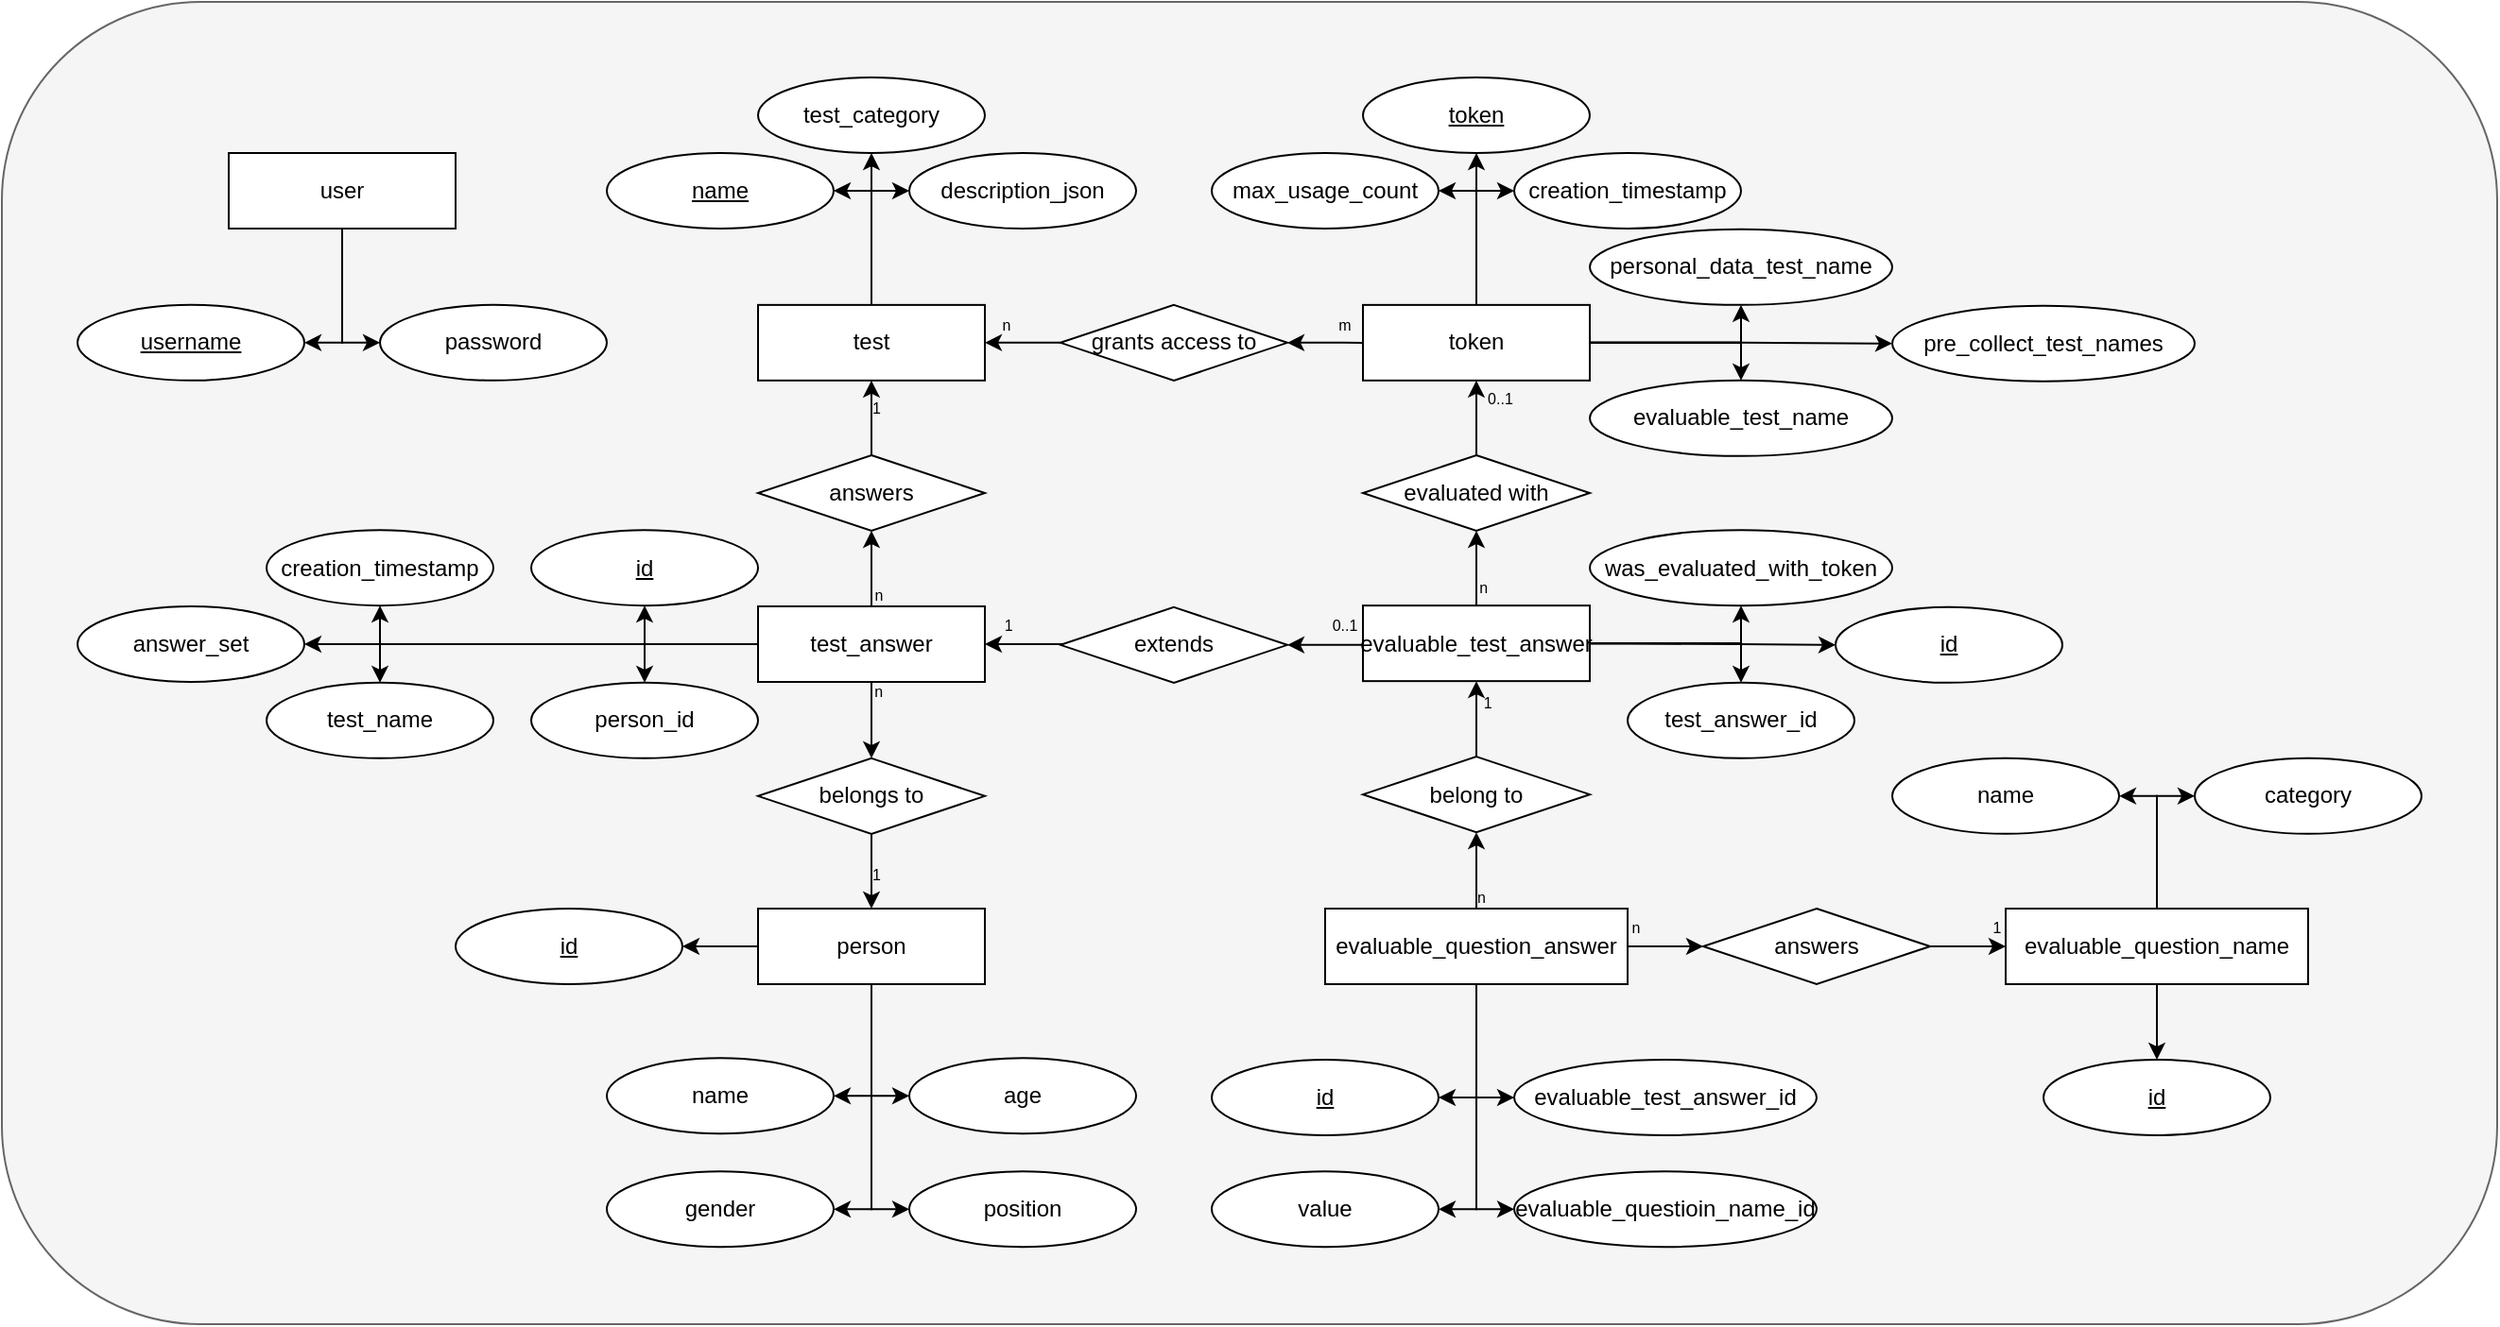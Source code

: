 <mxfile version="17.4.2" type="device"><diagram id="mnlhZn6_4g-LKrHwM_-l" name="Seite-1"><mxGraphModel dx="868" dy="593" grid="1" gridSize="10" guides="1" tooltips="1" connect="1" arrows="1" fold="1" page="1" pageScale="1" pageWidth="1400" pageHeight="780" math="0" shadow="0"><root><mxCell id="0"/><mxCell id="1" parent="0"/><mxCell id="10AFtYbNXGXRpDR4PpT--1" value="" style="rounded=1;whiteSpace=wrap;html=1;strokeColor=#666666;fillColor=#f5f5f5;fontColor=#333333;" parent="1" vertex="1"><mxGeometry x="40" y="40" width="1320" height="700" as="geometry"/></mxCell><mxCell id="nrM00OK5b7w7AK58lr83-4" style="edgeStyle=orthogonalEdgeStyle;rounded=0;orthogonalLoop=1;jettySize=auto;html=1;entryX=1;entryY=0.5;entryDx=0;entryDy=0;" parent="1" source="nrM00OK5b7w7AK58lr83-1" target="nrM00OK5b7w7AK58lr83-2" edge="1"><mxGeometry relative="1" as="geometry"/></mxCell><mxCell id="nrM00OK5b7w7AK58lr83-5" style="edgeStyle=orthogonalEdgeStyle;rounded=0;orthogonalLoop=1;jettySize=auto;html=1;entryX=0;entryY=0.5;entryDx=0;entryDy=0;" parent="1" source="nrM00OK5b7w7AK58lr83-1" target="nrM00OK5b7w7AK58lr83-3" edge="1"><mxGeometry relative="1" as="geometry"/></mxCell><mxCell id="nrM00OK5b7w7AK58lr83-32" value="" style="edgeStyle=orthogonalEdgeStyle;rounded=0;orthogonalLoop=1;jettySize=auto;html=1;" parent="1" source="nrM00OK5b7w7AK58lr83-1" target="nrM00OK5b7w7AK58lr83-31" edge="1"><mxGeometry relative="1" as="geometry"/></mxCell><mxCell id="nrM00OK5b7w7AK58lr83-1" value="test" style="rounded=0;whiteSpace=wrap;html=1;" parent="1" vertex="1"><mxGeometry x="440" y="200.43" width="120" height="40" as="geometry"/></mxCell><mxCell id="nrM00OK5b7w7AK58lr83-2" value="&lt;u&gt;name&lt;/u&gt;" style="ellipse;whiteSpace=wrap;html=1;" parent="1" vertex="1"><mxGeometry x="360" y="120" width="120" height="40" as="geometry"/></mxCell><mxCell id="nrM00OK5b7w7AK58lr83-3" value="description_json" style="ellipse;whiteSpace=wrap;html=1;" parent="1" vertex="1"><mxGeometry x="520" y="120" width="120" height="40" as="geometry"/></mxCell><mxCell id="nrM00OK5b7w7AK58lr83-10" value="" style="edgeStyle=orthogonalEdgeStyle;rounded=0;orthogonalLoop=1;jettySize=auto;html=1;" parent="1" source="nrM00OK5b7w7AK58lr83-8" target="nrM00OK5b7w7AK58lr83-9" edge="1"><mxGeometry relative="1" as="geometry"/></mxCell><mxCell id="aRyaweP2vt-PZlSFdoBr-23" value="&amp;nbsp; &amp;nbsp; n" style="edgeLabel;html=1;align=center;verticalAlign=middle;resizable=0;points=[];fontSize=8;labelBackgroundColor=none;" parent="nrM00OK5b7w7AK58lr83-10" vertex="1" connectable="0"><mxGeometry x="-0.695" y="1" relative="1" as="geometry"><mxPoint as="offset"/></mxGeometry></mxCell><mxCell id="nrM00OK5b7w7AK58lr83-24" value="" style="edgeStyle=orthogonalEdgeStyle;rounded=0;orthogonalLoop=1;jettySize=auto;html=1;" parent="1" source="nrM00OK5b7w7AK58lr83-8" target="nrM00OK5b7w7AK58lr83-13" edge="1"><mxGeometry relative="1" as="geometry"/></mxCell><mxCell id="aRyaweP2vt-PZlSFdoBr-25" value="&amp;nbsp; n" style="edgeLabel;html=1;align=center;verticalAlign=middle;resizable=0;points=[];fontSize=8;labelBackgroundColor=none;" parent="nrM00OK5b7w7AK58lr83-24" vertex="1" connectable="0"><mxGeometry x="-0.881" relative="1" as="geometry"><mxPoint y="-10" as="offset"/></mxGeometry></mxCell><mxCell id="aRyaweP2vt-PZlSFdoBr-34" value="&amp;nbsp; &amp;nbsp;n" style="edgeLabel;html=1;align=center;verticalAlign=middle;resizable=0;points=[];fontSize=8;labelBackgroundColor=none;" parent="nrM00OK5b7w7AK58lr83-24" vertex="1" connectable="0"><mxGeometry x="-0.768" relative="1" as="geometry"><mxPoint as="offset"/></mxGeometry></mxCell><mxCell id="nrM00OK5b7w7AK58lr83-27" value="" style="edgeStyle=orthogonalEdgeStyle;rounded=0;orthogonalLoop=1;jettySize=auto;html=1;" parent="1" source="nrM00OK5b7w7AK58lr83-8" target="nrM00OK5b7w7AK58lr83-26" edge="1"><mxGeometry relative="1" as="geometry"/></mxCell><mxCell id="0bcs4TqTx3m5sL3N_c5S-2" value="" style="edgeStyle=orthogonalEdgeStyle;rounded=0;orthogonalLoop=1;jettySize=auto;html=1;entryX=0.5;entryY=1;entryDx=0;entryDy=0;" parent="1" source="nrM00OK5b7w7AK58lr83-8" target="0bcs4TqTx3m5sL3N_c5S-1" edge="1"><mxGeometry relative="1" as="geometry"/></mxCell><mxCell id="oj5NRY1XoX79s0Fou7Ji-24" style="edgeStyle=orthogonalEdgeStyle;rounded=0;orthogonalLoop=1;jettySize=auto;html=1;entryX=0.5;entryY=1;entryDx=0;entryDy=0;exitX=0;exitY=0.5;exitDx=0;exitDy=0;" parent="1" source="nrM00OK5b7w7AK58lr83-8" target="oj5NRY1XoX79s0Fou7Ji-23" edge="1"><mxGeometry relative="1" as="geometry"/></mxCell><mxCell id="aRyaweP2vt-PZlSFdoBr-20" style="edgeStyle=orthogonalEdgeStyle;rounded=0;orthogonalLoop=1;jettySize=auto;html=1;entryX=0.5;entryY=0;entryDx=0;entryDy=0;fontSize=8;" parent="1" source="nrM00OK5b7w7AK58lr83-8" target="aRyaweP2vt-PZlSFdoBr-18" edge="1"><mxGeometry relative="1" as="geometry"/></mxCell><mxCell id="aRyaweP2vt-PZlSFdoBr-21" style="edgeStyle=orthogonalEdgeStyle;rounded=0;orthogonalLoop=1;jettySize=auto;html=1;entryX=0.5;entryY=0;entryDx=0;entryDy=0;fontSize=8;exitX=0;exitY=0.5;exitDx=0;exitDy=0;" parent="1" source="nrM00OK5b7w7AK58lr83-8" target="aRyaweP2vt-PZlSFdoBr-19" edge="1"><mxGeometry relative="1" as="geometry"><Array as="points"><mxPoint x="380" y="380"/></Array></mxGeometry></mxCell><mxCell id="nrM00OK5b7w7AK58lr83-8" value="test_answer" style="rounded=0;whiteSpace=wrap;html=1;" parent="1" vertex="1"><mxGeometry x="440" y="360" width="120" height="40" as="geometry"/></mxCell><mxCell id="nrM00OK5b7w7AK58lr83-11" value="" style="edgeStyle=orthogonalEdgeStyle;rounded=0;orthogonalLoop=1;jettySize=auto;html=1;" parent="1" source="nrM00OK5b7w7AK58lr83-9" target="nrM00OK5b7w7AK58lr83-1" edge="1"><mxGeometry relative="1" as="geometry"/></mxCell><mxCell id="aRyaweP2vt-PZlSFdoBr-22" value="&amp;nbsp; 1" style="edgeLabel;html=1;align=center;verticalAlign=middle;resizable=0;points=[];fontSize=8;labelBackgroundColor=none;" parent="nrM00OK5b7w7AK58lr83-11" vertex="1" connectable="0"><mxGeometry x="0.299" relative="1" as="geometry"><mxPoint as="offset"/></mxGeometry></mxCell><mxCell id="nrM00OK5b7w7AK58lr83-9" value="answers" style="rhombus;whiteSpace=wrap;html=1;" parent="1" vertex="1"><mxGeometry x="440" y="280" width="120" height="40" as="geometry"/></mxCell><mxCell id="nrM00OK5b7w7AK58lr83-23" style="edgeStyle=orthogonalEdgeStyle;rounded=0;orthogonalLoop=1;jettySize=auto;html=1;entryX=1;entryY=0.5;entryDx=0;entryDy=0;" parent="1" source="nrM00OK5b7w7AK58lr83-12" target="nrM00OK5b7w7AK58lr83-14" edge="1"><mxGeometry relative="1" as="geometry"/></mxCell><mxCell id="nrM00OK5b7w7AK58lr83-46" style="edgeStyle=orthogonalEdgeStyle;rounded=0;orthogonalLoop=1;jettySize=auto;html=1;entryX=1;entryY=0.5;entryDx=0;entryDy=0;" parent="1" source="nrM00OK5b7w7AK58lr83-12" target="nrM00OK5b7w7AK58lr83-44" edge="1"><mxGeometry relative="1" as="geometry"/></mxCell><mxCell id="nrM00OK5b7w7AK58lr83-47" style="edgeStyle=orthogonalEdgeStyle;rounded=0;orthogonalLoop=1;jettySize=auto;html=1;entryX=0;entryY=0.5;entryDx=0;entryDy=0;" parent="1" source="nrM00OK5b7w7AK58lr83-12" target="nrM00OK5b7w7AK58lr83-45" edge="1"><mxGeometry relative="1" as="geometry"/></mxCell><mxCell id="nrM00OK5b7w7AK58lr83-48" style="edgeStyle=orthogonalEdgeStyle;rounded=0;orthogonalLoop=1;jettySize=auto;html=1;entryX=1;entryY=0.5;entryDx=0;entryDy=0;" parent="1" source="nrM00OK5b7w7AK58lr83-12" target="nrM00OK5b7w7AK58lr83-43" edge="1"><mxGeometry relative="1" as="geometry"/></mxCell><mxCell id="nrM00OK5b7w7AK58lr83-49" style="edgeStyle=orthogonalEdgeStyle;rounded=0;orthogonalLoop=1;jettySize=auto;html=1;entryX=0;entryY=0.5;entryDx=0;entryDy=0;" parent="1" source="nrM00OK5b7w7AK58lr83-12" target="nrM00OK5b7w7AK58lr83-17" edge="1"><mxGeometry relative="1" as="geometry"/></mxCell><mxCell id="nrM00OK5b7w7AK58lr83-12" value="person" style="rounded=0;whiteSpace=wrap;html=1;" parent="1" vertex="1"><mxGeometry x="440" y="520" width="120" height="40" as="geometry"/></mxCell><mxCell id="nrM00OK5b7w7AK58lr83-25" value="" style="edgeStyle=orthogonalEdgeStyle;rounded=0;orthogonalLoop=1;jettySize=auto;html=1;exitX=0.5;exitY=1;exitDx=0;exitDy=0;" parent="1" source="nrM00OK5b7w7AK58lr83-13" target="nrM00OK5b7w7AK58lr83-12" edge="1"><mxGeometry relative="1" as="geometry"><mxPoint x="360" y="630" as="sourcePoint"/></mxGeometry></mxCell><mxCell id="aRyaweP2vt-PZlSFdoBr-26" value="&amp;nbsp; 1" style="edgeLabel;html=1;align=center;verticalAlign=middle;resizable=0;points=[];fontSize=8;labelBackgroundColor=none;" parent="nrM00OK5b7w7AK58lr83-25" vertex="1" connectable="0"><mxGeometry x="0.586" relative="1" as="geometry"><mxPoint y="-10" as="offset"/></mxGeometry></mxCell><mxCell id="nrM00OK5b7w7AK58lr83-13" value="belongs to" style="rhombus;whiteSpace=wrap;html=1;" parent="1" vertex="1"><mxGeometry x="440" y="440.43" width="120" height="40" as="geometry"/></mxCell><mxCell id="nrM00OK5b7w7AK58lr83-14" value="&lt;u&gt;id&lt;br&gt;&lt;/u&gt;" style="ellipse;whiteSpace=wrap;html=1;" parent="1" vertex="1"><mxGeometry x="280" y="520" width="120" height="40" as="geometry"/></mxCell><mxCell id="nrM00OK5b7w7AK58lr83-17" value="position" style="ellipse;whiteSpace=wrap;html=1;" parent="1" vertex="1"><mxGeometry x="520" y="659.14" width="120" height="40" as="geometry"/></mxCell><mxCell id="nrM00OK5b7w7AK58lr83-26" value="answer_set" style="ellipse;whiteSpace=wrap;html=1;" parent="1" vertex="1"><mxGeometry x="80" y="360" width="120" height="40" as="geometry"/></mxCell><mxCell id="nrM00OK5b7w7AK58lr83-31" value="test_category" style="ellipse;whiteSpace=wrap;html=1;" parent="1" vertex="1"><mxGeometry x="440" y="80" width="120" height="40" as="geometry"/></mxCell><mxCell id="nrM00OK5b7w7AK58lr83-41" value="" style="edgeStyle=orthogonalEdgeStyle;rounded=0;orthogonalLoop=1;jettySize=auto;html=1;entryX=1;entryY=0.5;entryDx=0;entryDy=0;exitX=0;exitY=0.5;exitDx=0;exitDy=0;" parent="1" edge="1"><mxGeometry relative="1" as="geometry"><Array as="points"><mxPoint x="750" y="220.01"/><mxPoint x="750" y="220.01"/></Array><mxPoint x="760" y="220.44" as="sourcePoint"/><mxPoint x="720" y="220.44" as="targetPoint"/></mxGeometry></mxCell><mxCell id="aRyaweP2vt-PZlSFdoBr-14" value="&lt;font style=&quot;font-size: 8px; line-height: 1;&quot;&gt;m&lt;/font&gt;" style="edgeLabel;html=1;align=center;verticalAlign=middle;resizable=0;points=[];spacing=1;spacingBottom=-1;spacingTop=0;fontSize=8;labelBackgroundColor=none;" parent="nrM00OK5b7w7AK58lr83-41" vertex="1" connectable="0"><mxGeometry x="-0.66" relative="1" as="geometry"><mxPoint x="-3" y="-10" as="offset"/></mxGeometry></mxCell><mxCell id="aRyaweP2vt-PZlSFdoBr-7" value="" style="edgeStyle=orthogonalEdgeStyle;rounded=0;orthogonalLoop=1;jettySize=auto;html=1;" parent="1" source="nrM00OK5b7w7AK58lr83-33" target="nrM00OK5b7w7AK58lr83-34" edge="1"><mxGeometry relative="1" as="geometry"/></mxCell><mxCell id="aRyaweP2vt-PZlSFdoBr-8" style="edgeStyle=orthogonalEdgeStyle;rounded=0;orthogonalLoop=1;jettySize=auto;html=1;entryX=0;entryY=0.5;entryDx=0;entryDy=0;" parent="1" source="nrM00OK5b7w7AK58lr83-33" target="aRyaweP2vt-PZlSFdoBr-5" edge="1"><mxGeometry relative="1" as="geometry"><Array as="points"><mxPoint x="820" y="140"/></Array></mxGeometry></mxCell><mxCell id="aRyaweP2vt-PZlSFdoBr-10" style="edgeStyle=orthogonalEdgeStyle;rounded=0;orthogonalLoop=1;jettySize=auto;html=1;entryX=1;entryY=0.5;entryDx=0;entryDy=0;exitX=0.5;exitY=0;exitDx=0;exitDy=0;" parent="1" source="nrM00OK5b7w7AK58lr83-33" target="nrM00OK5b7w7AK58lr83-35" edge="1"><mxGeometry relative="1" as="geometry"><Array as="points"><mxPoint x="820" y="140"/></Array></mxGeometry></mxCell><mxCell id="aRyaweP2vt-PZlSFdoBr-11" style="edgeStyle=orthogonalEdgeStyle;rounded=0;orthogonalLoop=1;jettySize=auto;html=1;entryX=0;entryY=0.5;entryDx=0;entryDy=0;exitX=1;exitY=0.5;exitDx=0;exitDy=0;" parent="1" source="nrM00OK5b7w7AK58lr83-33" target="aRyaweP2vt-PZlSFdoBr-3" edge="1"><mxGeometry relative="1" as="geometry"><mxPoint x="880" y="220.86" as="sourcePoint"/></mxGeometry></mxCell><mxCell id="aRyaweP2vt-PZlSFdoBr-12" style="edgeStyle=orthogonalEdgeStyle;rounded=0;orthogonalLoop=1;jettySize=auto;html=1;entryX=0.5;entryY=1;entryDx=0;entryDy=0;exitX=1;exitY=0.5;exitDx=0;exitDy=0;" parent="1" source="nrM00OK5b7w7AK58lr83-33" target="aRyaweP2vt-PZlSFdoBr-2" edge="1"><mxGeometry relative="1" as="geometry"><mxPoint x="880" y="220.86" as="sourcePoint"/><Array as="points"><mxPoint x="960" y="220"/></Array></mxGeometry></mxCell><mxCell id="aRyaweP2vt-PZlSFdoBr-13" style="edgeStyle=orthogonalEdgeStyle;rounded=0;orthogonalLoop=1;jettySize=auto;html=1;entryX=0.5;entryY=0;entryDx=0;entryDy=0;exitX=1;exitY=0.5;exitDx=0;exitDy=0;" parent="1" source="nrM00OK5b7w7AK58lr83-33" target="aRyaweP2vt-PZlSFdoBr-4" edge="1"><mxGeometry relative="1" as="geometry"><mxPoint x="880" y="220.86" as="sourcePoint"/><Array as="points"><mxPoint x="960" y="220"/></Array></mxGeometry></mxCell><mxCell id="nrM00OK5b7w7AK58lr83-33" value="token" style="rounded=0;whiteSpace=wrap;html=1;" parent="1" vertex="1"><mxGeometry x="760" y="200.43" width="120" height="40" as="geometry"/></mxCell><mxCell id="nrM00OK5b7w7AK58lr83-34" value="&lt;u&gt;token&lt;/u&gt;" style="ellipse;whiteSpace=wrap;html=1;" parent="1" vertex="1"><mxGeometry x="760" y="80.0" width="120" height="40" as="geometry"/></mxCell><mxCell id="nrM00OK5b7w7AK58lr83-35" value="max_usage_count" style="ellipse;whiteSpace=wrap;html=1;" parent="1" vertex="1"><mxGeometry x="680" y="120.0" width="120" height="40" as="geometry"/></mxCell><mxCell id="nrM00OK5b7w7AK58lr83-39" value="grants access to" style="rhombus;whiteSpace=wrap;html=1;" parent="1" vertex="1"><mxGeometry x="600" y="200.43" width="120" height="40" as="geometry"/></mxCell><mxCell id="nrM00OK5b7w7AK58lr83-50" value="" style="edgeStyle=orthogonalEdgeStyle;rounded=0;orthogonalLoop=1;jettySize=auto;html=1;" parent="1" source="nrM00OK5b7w7AK58lr83-39" target="nrM00OK5b7w7AK58lr83-1" edge="1"><mxGeometry relative="1" as="geometry"/></mxCell><mxCell id="aRyaweP2vt-PZlSFdoBr-17" value="&lt;p style=&quot;line-height: 1; font-size: 8px;&quot;&gt;n&lt;/p&gt;" style="edgeLabel;html=1;align=center;verticalAlign=middle;resizable=0;points=[];fontSize=8;spacing=1;spacingBottom=-1;labelBackgroundColor=none;" parent="nrM00OK5b7w7AK58lr83-50" vertex="1" connectable="0"><mxGeometry x="0.675" relative="1" as="geometry"><mxPoint x="4" y="-10" as="offset"/></mxGeometry></mxCell><mxCell id="nrM00OK5b7w7AK58lr83-43" value="gender" style="ellipse;whiteSpace=wrap;html=1;" parent="1" vertex="1"><mxGeometry x="360" y="659.14" width="120" height="40" as="geometry"/></mxCell><mxCell id="nrM00OK5b7w7AK58lr83-44" value="name" style="ellipse;whiteSpace=wrap;html=1;" parent="1" vertex="1"><mxGeometry x="360" y="599.14" width="120" height="40" as="geometry"/></mxCell><mxCell id="nrM00OK5b7w7AK58lr83-45" value="age" style="ellipse;whiteSpace=wrap;html=1;" parent="1" vertex="1"><mxGeometry x="520" y="599.14" width="120" height="40" as="geometry"/></mxCell><mxCell id="0bcs4TqTx3m5sL3N_c5S-1" value="creation_timestamp" style="ellipse;whiteSpace=wrap;html=1;" parent="1" vertex="1"><mxGeometry x="180" y="319.57" width="120" height="40" as="geometry"/></mxCell><mxCell id="oj5NRY1XoX79s0Fou7Ji-23" value="&lt;u&gt;id&lt;/u&gt;" style="ellipse;whiteSpace=wrap;html=1;" parent="1" vertex="1"><mxGeometry x="320" y="319.57" width="120" height="40" as="geometry"/></mxCell><mxCell id="aRyaweP2vt-PZlSFdoBr-72" style="edgeStyle=orthogonalEdgeStyle;rounded=0;orthogonalLoop=1;jettySize=auto;html=1;entryX=1;entryY=0.5;entryDx=0;entryDy=0;labelBackgroundColor=none;fontSize=8;" parent="1" source="jj0q9bABq6jWuBtmcx6D-6" target="jj0q9bABq6jWuBtmcx6D-7" edge="1"><mxGeometry relative="1" as="geometry"/></mxCell><mxCell id="aRyaweP2vt-PZlSFdoBr-73" style="edgeStyle=orthogonalEdgeStyle;rounded=0;orthogonalLoop=1;jettySize=auto;html=1;entryX=0;entryY=0.5;entryDx=0;entryDy=0;labelBackgroundColor=none;fontSize=8;" parent="1" source="jj0q9bABq6jWuBtmcx6D-6" target="jj0q9bABq6jWuBtmcx6D-8" edge="1"><mxGeometry relative="1" as="geometry"/></mxCell><mxCell id="jj0q9bABq6jWuBtmcx6D-6" value="user" style="rounded=0;whiteSpace=wrap;html=1;" parent="1" vertex="1"><mxGeometry x="160" y="120" width="120" height="40" as="geometry"/></mxCell><mxCell id="jj0q9bABq6jWuBtmcx6D-7" value="&lt;u&gt;username&lt;/u&gt;" style="ellipse;whiteSpace=wrap;html=1;" parent="1" vertex="1"><mxGeometry x="80" y="200.43" width="120" height="40" as="geometry"/></mxCell><mxCell id="jj0q9bABq6jWuBtmcx6D-8" value="password" style="ellipse;whiteSpace=wrap;html=1;" parent="1" vertex="1"><mxGeometry x="240" y="200.43" width="120" height="40" as="geometry"/></mxCell><mxCell id="aRyaweP2vt-PZlSFdoBr-2" value="personal_data_test_name" style="ellipse;whiteSpace=wrap;html=1;" parent="1" vertex="1"><mxGeometry x="880" y="160.43" width="160" height="40" as="geometry"/></mxCell><mxCell id="aRyaweP2vt-PZlSFdoBr-3" value="pre_collect_test_names" style="ellipse;whiteSpace=wrap;html=1;" parent="1" vertex="1"><mxGeometry x="1040" y="200.86" width="160" height="40" as="geometry"/></mxCell><mxCell id="aRyaweP2vt-PZlSFdoBr-4" value="evaluable_test_name" style="ellipse;whiteSpace=wrap;html=1;" parent="1" vertex="1"><mxGeometry x="880" y="240.43" width="160" height="40" as="geometry"/></mxCell><mxCell id="aRyaweP2vt-PZlSFdoBr-5" value="creation_timestamp" style="ellipse;whiteSpace=wrap;html=1;" parent="1" vertex="1"><mxGeometry x="840" y="120.0" width="120" height="40" as="geometry"/></mxCell><mxCell id="aRyaweP2vt-PZlSFdoBr-18" value="test_name" style="ellipse;whiteSpace=wrap;html=1;" parent="1" vertex="1"><mxGeometry x="180" y="400.43" width="120" height="40" as="geometry"/></mxCell><mxCell id="aRyaweP2vt-PZlSFdoBr-19" value="person_id" style="ellipse;whiteSpace=wrap;html=1;" parent="1" vertex="1"><mxGeometry x="320" y="400.43" width="120" height="40" as="geometry"/></mxCell><mxCell id="aRyaweP2vt-PZlSFdoBr-29" value="0..1" style="edgeStyle=orthogonalEdgeStyle;rounded=0;orthogonalLoop=1;jettySize=auto;html=1;entryX=1;entryY=0.5;entryDx=0;entryDy=0;fontSize=8;labelBackgroundColor=none;" parent="1" source="aRyaweP2vt-PZlSFdoBr-27" target="aRyaweP2vt-PZlSFdoBr-28" edge="1"><mxGeometry x="-0.5" y="-10" relative="1" as="geometry"><Array as="points"><mxPoint x="740" y="380"/></Array><mxPoint as="offset"/></mxGeometry></mxCell><mxCell id="aRyaweP2vt-PZlSFdoBr-33" value="" style="edgeStyle=orthogonalEdgeStyle;rounded=0;orthogonalLoop=1;jettySize=auto;html=1;labelBackgroundColor=none;fontSize=8;entryX=0;entryY=0.5;entryDx=0;entryDy=0;exitX=1;exitY=0.5;exitDx=0;exitDy=0;" parent="1" source="aRyaweP2vt-PZlSFdoBr-27" target="aRyaweP2vt-PZlSFdoBr-32" edge="1"><mxGeometry relative="1" as="geometry"><Array as="points"><mxPoint x="900" y="380"/></Array></mxGeometry></mxCell><mxCell id="aRyaweP2vt-PZlSFdoBr-36" value="" style="edgeStyle=orthogonalEdgeStyle;rounded=0;orthogonalLoop=1;jettySize=auto;html=1;labelBackgroundColor=none;fontSize=8;" parent="1" source="aRyaweP2vt-PZlSFdoBr-27" target="aRyaweP2vt-PZlSFdoBr-35" edge="1"><mxGeometry relative="1" as="geometry"/></mxCell><mxCell id="aRyaweP2vt-PZlSFdoBr-71" value="&amp;nbsp; &amp;nbsp;n" style="edgeLabel;html=1;align=center;verticalAlign=middle;resizable=0;points=[];fontSize=8;labelBackgroundColor=none;" parent="aRyaweP2vt-PZlSFdoBr-36" vertex="1" connectable="0"><mxGeometry x="-0.873" relative="1" as="geometry"><mxPoint y="-7" as="offset"/></mxGeometry></mxCell><mxCell id="aRyaweP2vt-PZlSFdoBr-39" value="" style="edgeStyle=orthogonalEdgeStyle;rounded=0;orthogonalLoop=1;jettySize=auto;html=1;labelBackgroundColor=none;fontSize=8;exitX=1;exitY=0.501;exitDx=0;exitDy=0;exitPerimeter=0;" parent="1" source="aRyaweP2vt-PZlSFdoBr-27" target="aRyaweP2vt-PZlSFdoBr-38" edge="1"><mxGeometry relative="1" as="geometry"><Array as="points"><mxPoint x="960" y="380"/></Array></mxGeometry></mxCell><mxCell id="aRyaweP2vt-PZlSFdoBr-42" style="edgeStyle=orthogonalEdgeStyle;rounded=0;orthogonalLoop=1;jettySize=auto;html=1;entryX=0.5;entryY=0;entryDx=0;entryDy=0;labelBackgroundColor=none;fontSize=8;exitX=1;exitY=0.5;exitDx=0;exitDy=0;" parent="1" source="aRyaweP2vt-PZlSFdoBr-27" target="aRyaweP2vt-PZlSFdoBr-40" edge="1"><mxGeometry relative="1" as="geometry"><Array as="points"><mxPoint x="960" y="380"/></Array></mxGeometry></mxCell><mxCell id="aRyaweP2vt-PZlSFdoBr-27" value="evaluable_test_answer" style="rounded=0;whiteSpace=wrap;html=1;" parent="1" vertex="1"><mxGeometry x="760" y="359.57" width="120" height="40" as="geometry"/></mxCell><mxCell id="aRyaweP2vt-PZlSFdoBr-30" style="edgeStyle=orthogonalEdgeStyle;rounded=0;orthogonalLoop=1;jettySize=auto;html=1;entryX=1;entryY=0.5;entryDx=0;entryDy=0;fontSize=8;" parent="1" source="aRyaweP2vt-PZlSFdoBr-28" target="nrM00OK5b7w7AK58lr83-8" edge="1"><mxGeometry relative="1" as="geometry"><Array as="points"><mxPoint x="580" y="380"/></Array></mxGeometry></mxCell><mxCell id="aRyaweP2vt-PZlSFdoBr-31" value="&amp;nbsp;1" style="edgeLabel;html=1;align=center;verticalAlign=middle;resizable=0;points=[];fontSize=8;labelBackgroundColor=none;" parent="aRyaweP2vt-PZlSFdoBr-30" vertex="1" connectable="0"><mxGeometry x="0.654" relative="1" as="geometry"><mxPoint x="3" y="-10" as="offset"/></mxGeometry></mxCell><mxCell id="aRyaweP2vt-PZlSFdoBr-28" value="extends" style="rhombus;whiteSpace=wrap;html=1;" parent="1" vertex="1"><mxGeometry x="600" y="360.43" width="120" height="40" as="geometry"/></mxCell><mxCell id="aRyaweP2vt-PZlSFdoBr-32" value="&lt;u&gt;id&lt;/u&gt;" style="ellipse;whiteSpace=wrap;html=1;" parent="1" vertex="1"><mxGeometry x="1010" y="360.43" width="120" height="40" as="geometry"/></mxCell><mxCell id="aRyaweP2vt-PZlSFdoBr-37" value="" style="edgeStyle=orthogonalEdgeStyle;rounded=0;orthogonalLoop=1;jettySize=auto;html=1;labelBackgroundColor=none;fontSize=8;" parent="1" source="aRyaweP2vt-PZlSFdoBr-35" target="nrM00OK5b7w7AK58lr83-33" edge="1"><mxGeometry relative="1" as="geometry"/></mxCell><mxCell id="aRyaweP2vt-PZlSFdoBr-70" value="&amp;nbsp; &amp;nbsp; &amp;nbsp; &amp;nbsp; &amp;nbsp; &amp;nbsp;0..1" style="edgeLabel;html=1;align=center;verticalAlign=middle;resizable=0;points=[];fontSize=8;labelBackgroundColor=none;" parent="aRyaweP2vt-PZlSFdoBr-37" vertex="1" connectable="0"><mxGeometry x="0.73" relative="1" as="geometry"><mxPoint y="4" as="offset"/></mxGeometry></mxCell><mxCell id="aRyaweP2vt-PZlSFdoBr-35" value="evaluated with" style="rhombus;whiteSpace=wrap;html=1;" parent="1" vertex="1"><mxGeometry x="760" y="280.0" width="120" height="40" as="geometry"/></mxCell><mxCell id="aRyaweP2vt-PZlSFdoBr-38" value="was_evaluated_with_token" style="ellipse;whiteSpace=wrap;html=1;" parent="1" vertex="1"><mxGeometry x="880" y="319.57" width="160" height="40" as="geometry"/></mxCell><mxCell id="aRyaweP2vt-PZlSFdoBr-40" value="test_answer_id" style="ellipse;whiteSpace=wrap;html=1;" parent="1" vertex="1"><mxGeometry x="900" y="400.43" width="120" height="40" as="geometry"/></mxCell><mxCell id="aRyaweP2vt-PZlSFdoBr-63" style="edgeStyle=orthogonalEdgeStyle;rounded=0;orthogonalLoop=1;jettySize=auto;html=1;entryX=1;entryY=0.5;entryDx=0;entryDy=0;labelBackgroundColor=none;fontSize=8;" parent="1" source="aRyaweP2vt-PZlSFdoBr-43" target="aRyaweP2vt-PZlSFdoBr-46" edge="1"><mxGeometry relative="1" as="geometry"/></mxCell><mxCell id="aRyaweP2vt-PZlSFdoBr-64" style="edgeStyle=orthogonalEdgeStyle;rounded=0;orthogonalLoop=1;jettySize=auto;html=1;entryX=0;entryY=0.5;entryDx=0;entryDy=0;labelBackgroundColor=none;fontSize=8;" parent="1" source="aRyaweP2vt-PZlSFdoBr-43" target="aRyaweP2vt-PZlSFdoBr-45" edge="1"><mxGeometry relative="1" as="geometry"/></mxCell><mxCell id="aRyaweP2vt-PZlSFdoBr-65" value="" style="edgeStyle=orthogonalEdgeStyle;rounded=0;orthogonalLoop=1;jettySize=auto;html=1;labelBackgroundColor=none;fontSize=8;" parent="1" source="aRyaweP2vt-PZlSFdoBr-43" target="aRyaweP2vt-PZlSFdoBr-44" edge="1"><mxGeometry relative="1" as="geometry"/></mxCell><mxCell id="aRyaweP2vt-PZlSFdoBr-43" value="evaluable_question_name" style="rounded=0;whiteSpace=wrap;html=1;" parent="1" vertex="1"><mxGeometry x="1100" y="520" width="160" height="40" as="geometry"/></mxCell><mxCell id="aRyaweP2vt-PZlSFdoBr-44" value="&lt;u&gt;id&lt;/u&gt;" style="ellipse;whiteSpace=wrap;html=1;" parent="1" vertex="1"><mxGeometry x="1120" y="600" width="120" height="40" as="geometry"/></mxCell><mxCell id="aRyaweP2vt-PZlSFdoBr-45" value="category" style="ellipse;whiteSpace=wrap;html=1;" parent="1" vertex="1"><mxGeometry x="1200" y="440.43" width="120" height="40" as="geometry"/></mxCell><mxCell id="aRyaweP2vt-PZlSFdoBr-46" value="name" style="ellipse;whiteSpace=wrap;html=1;" parent="1" vertex="1"><mxGeometry x="1040" y="440.43" width="120" height="40" as="geometry"/></mxCell><mxCell id="aRyaweP2vt-PZlSFdoBr-53" value="" style="edgeStyle=orthogonalEdgeStyle;rounded=0;orthogonalLoop=1;jettySize=auto;html=1;labelBackgroundColor=none;fontSize=8;entryX=1;entryY=0.5;entryDx=0;entryDy=0;" parent="1" source="aRyaweP2vt-PZlSFdoBr-47" target="aRyaweP2vt-PZlSFdoBr-49" edge="1"><mxGeometry relative="1" as="geometry"/></mxCell><mxCell id="aRyaweP2vt-PZlSFdoBr-54" style="edgeStyle=orthogonalEdgeStyle;rounded=0;orthogonalLoop=1;jettySize=auto;html=1;entryX=1;entryY=0.5;entryDx=0;entryDy=0;labelBackgroundColor=none;fontSize=8;" parent="1" source="aRyaweP2vt-PZlSFdoBr-47" target="aRyaweP2vt-PZlSFdoBr-50" edge="1"><mxGeometry relative="1" as="geometry"/></mxCell><mxCell id="aRyaweP2vt-PZlSFdoBr-55" style="edgeStyle=orthogonalEdgeStyle;rounded=0;orthogonalLoop=1;jettySize=auto;html=1;entryX=0;entryY=0.5;entryDx=0;entryDy=0;labelBackgroundColor=none;fontSize=8;" parent="1" source="aRyaweP2vt-PZlSFdoBr-47" target="aRyaweP2vt-PZlSFdoBr-52" edge="1"><mxGeometry relative="1" as="geometry"/></mxCell><mxCell id="aRyaweP2vt-PZlSFdoBr-56" style="edgeStyle=orthogonalEdgeStyle;rounded=0;orthogonalLoop=1;jettySize=auto;html=1;entryX=0;entryY=0.5;entryDx=0;entryDy=0;labelBackgroundColor=none;fontSize=8;" parent="1" source="aRyaweP2vt-PZlSFdoBr-47" target="aRyaweP2vt-PZlSFdoBr-51" edge="1"><mxGeometry relative="1" as="geometry"/></mxCell><mxCell id="aRyaweP2vt-PZlSFdoBr-57" value="" style="edgeStyle=orthogonalEdgeStyle;rounded=0;orthogonalLoop=1;jettySize=auto;html=1;labelBackgroundColor=none;fontSize=8;" parent="1" source="aRyaweP2vt-PZlSFdoBr-47" target="aRyaweP2vt-PZlSFdoBr-48" edge="1"><mxGeometry relative="1" as="geometry"/></mxCell><mxCell id="aRyaweP2vt-PZlSFdoBr-61" value="&amp;nbsp; n" style="edgeLabel;html=1;align=center;verticalAlign=middle;resizable=0;points=[];fontSize=8;labelBackgroundColor=none;" parent="aRyaweP2vt-PZlSFdoBr-57" vertex="1" connectable="0"><mxGeometry x="-0.709" relative="1" as="geometry"><mxPoint as="offset"/></mxGeometry></mxCell><mxCell id="aRyaweP2vt-PZlSFdoBr-66" value="" style="edgeStyle=orthogonalEdgeStyle;rounded=0;orthogonalLoop=1;jettySize=auto;html=1;labelBackgroundColor=none;fontSize=8;" parent="1" source="aRyaweP2vt-PZlSFdoBr-47" target="aRyaweP2vt-PZlSFdoBr-62" edge="1"><mxGeometry relative="1" as="geometry"/></mxCell><mxCell id="aRyaweP2vt-PZlSFdoBr-68" value="n" style="edgeLabel;html=1;align=center;verticalAlign=middle;resizable=0;points=[];fontSize=8;labelBackgroundColor=none;" parent="aRyaweP2vt-PZlSFdoBr-66" vertex="1" connectable="0"><mxGeometry x="-0.835" relative="1" as="geometry"><mxPoint y="-10" as="offset"/></mxGeometry></mxCell><mxCell id="aRyaweP2vt-PZlSFdoBr-47" value="evaluable_question_answer" style="rounded=0;whiteSpace=wrap;html=1;" parent="1" vertex="1"><mxGeometry x="740" y="520" width="160" height="40" as="geometry"/></mxCell><mxCell id="aRyaweP2vt-PZlSFdoBr-59" style="edgeStyle=orthogonalEdgeStyle;rounded=0;orthogonalLoop=1;jettySize=auto;html=1;entryX=0.5;entryY=1;entryDx=0;entryDy=0;labelBackgroundColor=none;fontSize=8;" parent="1" source="aRyaweP2vt-PZlSFdoBr-48" target="aRyaweP2vt-PZlSFdoBr-27" edge="1"><mxGeometry relative="1" as="geometry"/></mxCell><mxCell id="aRyaweP2vt-PZlSFdoBr-60" value="&amp;nbsp; &amp;nbsp; &amp;nbsp;1" style="edgeLabel;html=1;align=center;verticalAlign=middle;resizable=0;points=[];fontSize=8;labelBackgroundColor=none;" parent="aRyaweP2vt-PZlSFdoBr-59" vertex="1" connectable="0"><mxGeometry x="0.652" y="1" relative="1" as="geometry"><mxPoint x="1" y="4" as="offset"/></mxGeometry></mxCell><mxCell id="aRyaweP2vt-PZlSFdoBr-48" value="belong to" style="rhombus;whiteSpace=wrap;html=1;" parent="1" vertex="1"><mxGeometry x="760" y="439.57" width="120" height="40" as="geometry"/></mxCell><mxCell id="aRyaweP2vt-PZlSFdoBr-49" value="&lt;u&gt;id&lt;/u&gt;" style="ellipse;whiteSpace=wrap;html=1;" parent="1" vertex="1"><mxGeometry x="680" y="600" width="120" height="40" as="geometry"/></mxCell><mxCell id="aRyaweP2vt-PZlSFdoBr-50" value="value" style="ellipse;whiteSpace=wrap;html=1;" parent="1" vertex="1"><mxGeometry x="680" y="659.14" width="120" height="40" as="geometry"/></mxCell><mxCell id="aRyaweP2vt-PZlSFdoBr-51" value="evaluable_questioin_name_id" style="ellipse;whiteSpace=wrap;html=1;" parent="1" vertex="1"><mxGeometry x="840" y="659.14" width="160" height="40" as="geometry"/></mxCell><mxCell id="aRyaweP2vt-PZlSFdoBr-52" value="evaluable_test_answer_id" style="ellipse;whiteSpace=wrap;html=1;" parent="1" vertex="1"><mxGeometry x="840" y="600" width="160" height="40" as="geometry"/></mxCell><mxCell id="aRyaweP2vt-PZlSFdoBr-67" value="" style="edgeStyle=orthogonalEdgeStyle;rounded=0;orthogonalLoop=1;jettySize=auto;html=1;labelBackgroundColor=none;fontSize=8;" parent="1" source="aRyaweP2vt-PZlSFdoBr-62" target="aRyaweP2vt-PZlSFdoBr-43" edge="1"><mxGeometry relative="1" as="geometry"/></mxCell><mxCell id="aRyaweP2vt-PZlSFdoBr-69" value="1" style="edgeLabel;html=1;align=center;verticalAlign=middle;resizable=0;points=[];fontSize=8;labelBackgroundColor=none;" parent="aRyaweP2vt-PZlSFdoBr-67" vertex="1" connectable="0"><mxGeometry x="0.722" relative="1" as="geometry"><mxPoint y="-10" as="offset"/></mxGeometry></mxCell><mxCell id="aRyaweP2vt-PZlSFdoBr-62" value="answers" style="rhombus;whiteSpace=wrap;html=1;" parent="1" vertex="1"><mxGeometry x="940" y="520" width="120" height="40" as="geometry"/></mxCell></root></mxGraphModel></diagram></mxfile>
